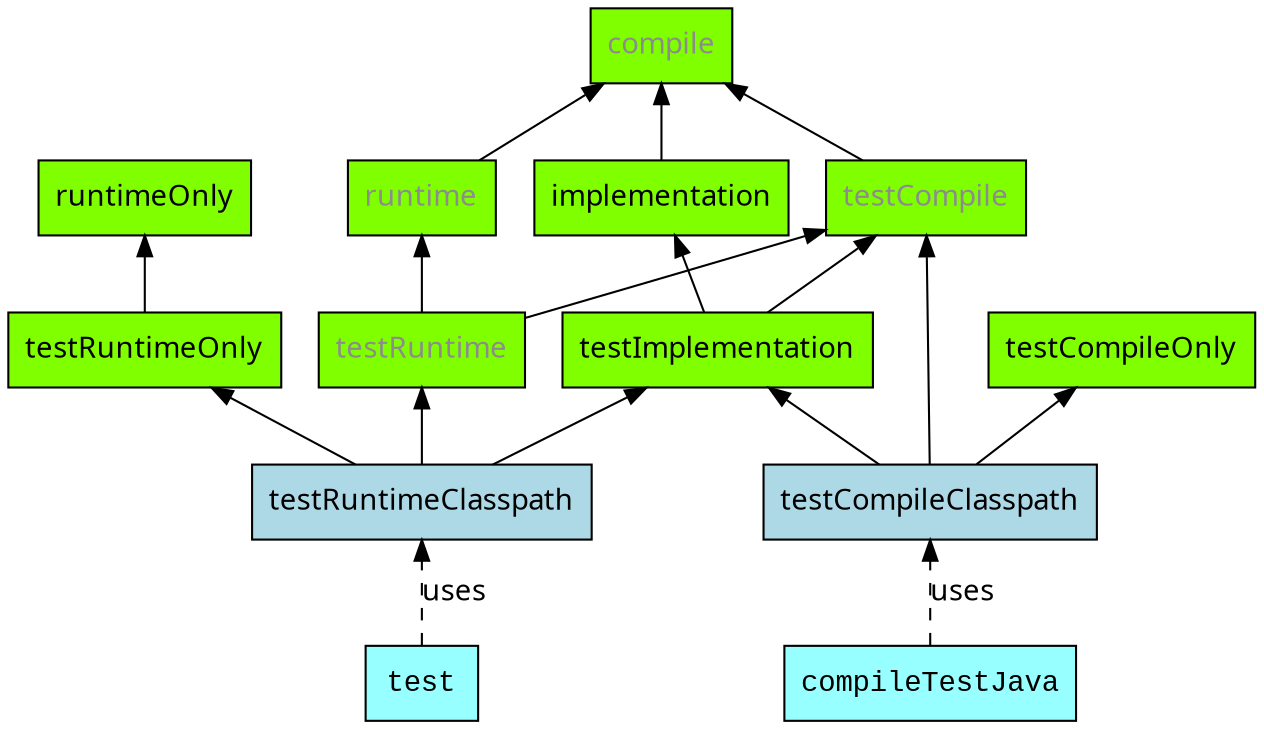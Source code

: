 digraph javaTestConfigurations {

    rankdir = BT;
    node [fontname="Sans", shape=box, style=filled, fillcolor=chartreuse];
    edge [fontname="Sans"];

    /* tasks */
    test [fillcolor=darkslategray1, fontname="Courier New"]
    compileTestJava [fillcolor=darkslategray1, fontname="Courier New"]

    /* deprecated confs */
    compile [fontcolor=gray55]
    runtime [fontcolor=gray55]
    testCompile [fontcolor=gray55]
    testRuntime [fontcolor=gray55]

    testCompileClasspath [fillcolor=lightblue]
    testRuntimeClasspath [fillcolor=lightblue]

    /* configurations */
    implementation -> compile;
    runtime -> compile

    testCompile -> compile
    testImplementation -> {testCompile implementation}
    testCompileClasspath -> {testCompile testCompileOnly testImplementation}
    testRuntime -> {runtime testCompile}
    testRuntimeOnly -> runtimeOnly
    testRuntimeClasspath -> {testRuntimeOnly testRuntime testImplementation}

    /* tasks */
    test -> testRuntimeClasspath [style=dashed label="uses"]
    compileTestJava -> testCompileClasspath [style=dashed label="uses"]
}
